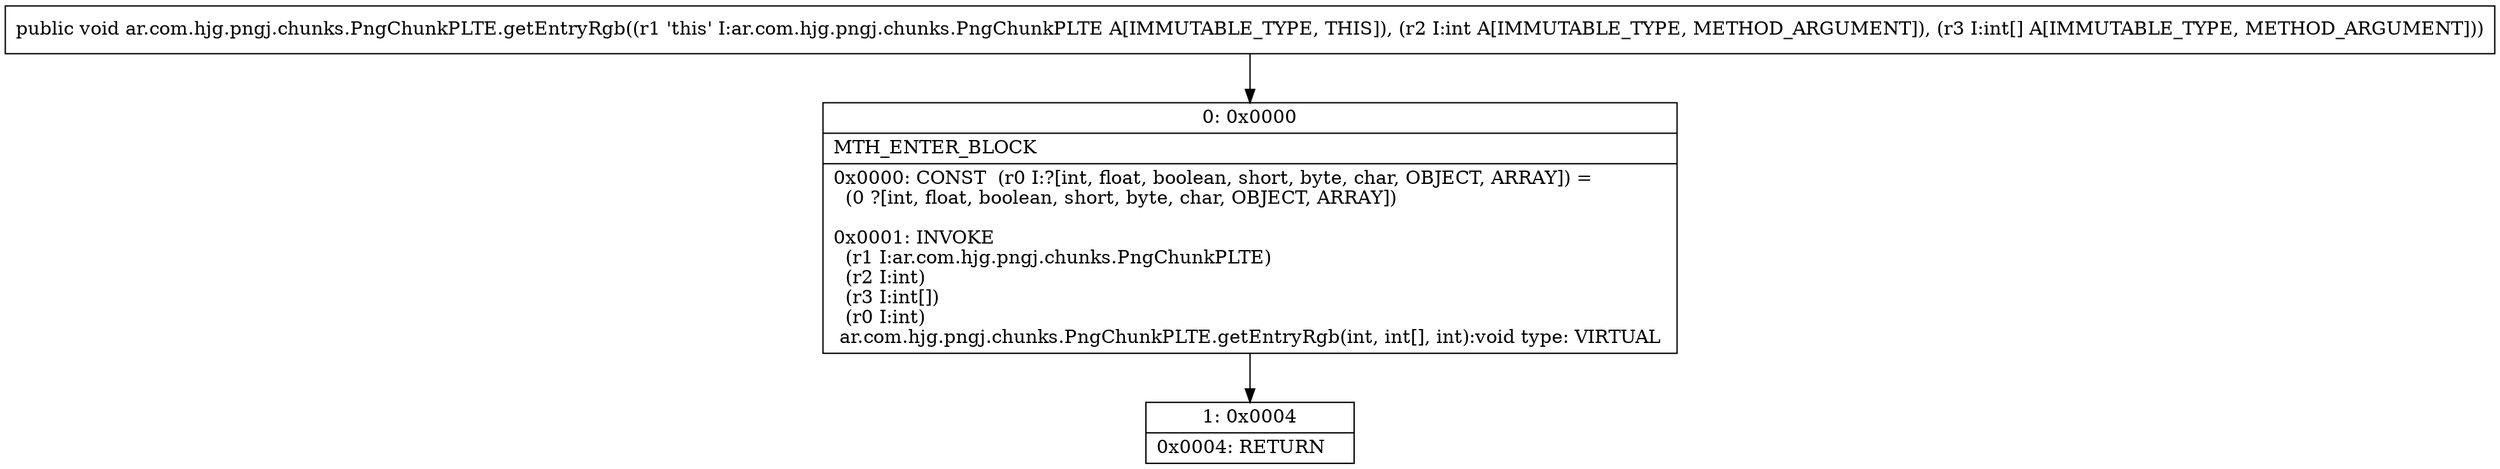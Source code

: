 digraph "CFG forar.com.hjg.pngj.chunks.PngChunkPLTE.getEntryRgb(I[I)V" {
Node_0 [shape=record,label="{0\:\ 0x0000|MTH_ENTER_BLOCK\l|0x0000: CONST  (r0 I:?[int, float, boolean, short, byte, char, OBJECT, ARRAY]) = \l  (0 ?[int, float, boolean, short, byte, char, OBJECT, ARRAY])\l \l0x0001: INVOKE  \l  (r1 I:ar.com.hjg.pngj.chunks.PngChunkPLTE)\l  (r2 I:int)\l  (r3 I:int[])\l  (r0 I:int)\l ar.com.hjg.pngj.chunks.PngChunkPLTE.getEntryRgb(int, int[], int):void type: VIRTUAL \l}"];
Node_1 [shape=record,label="{1\:\ 0x0004|0x0004: RETURN   \l}"];
MethodNode[shape=record,label="{public void ar.com.hjg.pngj.chunks.PngChunkPLTE.getEntryRgb((r1 'this' I:ar.com.hjg.pngj.chunks.PngChunkPLTE A[IMMUTABLE_TYPE, THIS]), (r2 I:int A[IMMUTABLE_TYPE, METHOD_ARGUMENT]), (r3 I:int[] A[IMMUTABLE_TYPE, METHOD_ARGUMENT])) }"];
MethodNode -> Node_0;
Node_0 -> Node_1;
}

